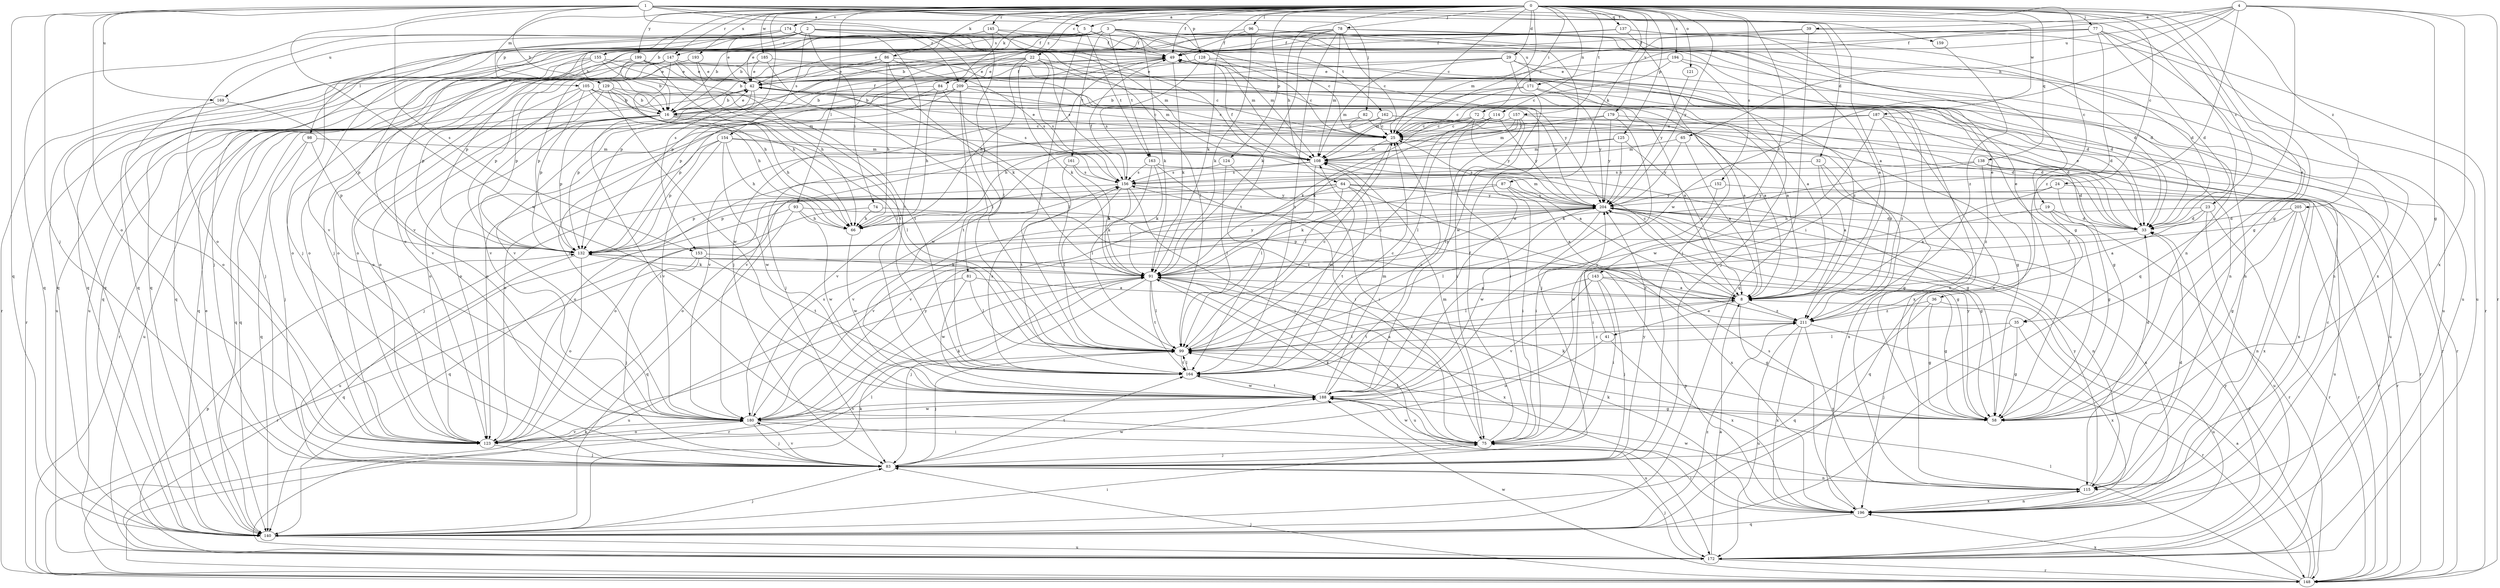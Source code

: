 strict digraph  {
0;
1;
2;
3;
4;
5;
8;
16;
19;
22;
23;
24;
25;
29;
32;
33;
35;
36;
39;
41;
42;
49;
58;
64;
65;
66;
72;
74;
75;
77;
78;
81;
82;
83;
84;
86;
87;
91;
93;
96;
98;
99;
105;
108;
114;
115;
121;
123;
124;
125;
128;
129;
132;
137;
138;
140;
143;
145;
147;
148;
152;
153;
154;
155;
156;
157;
159;
161;
162;
163;
164;
169;
171;
172;
174;
179;
180;
185;
187;
188;
193;
194;
196;
199;
204;
205;
209;
211;
0 -> 5  [label=a];
0 -> 16  [label=b];
0 -> 19  [label=c];
0 -> 22  [label=c];
0 -> 23  [label=c];
0 -> 24  [label=c];
0 -> 25  [label=c];
0 -> 29  [label=d];
0 -> 35  [label=e];
0 -> 49  [label=f];
0 -> 58  [label=g];
0 -> 64  [label=h];
0 -> 72  [label=i];
0 -> 77  [label=j];
0 -> 78  [label=j];
0 -> 84  [label=k];
0 -> 86  [label=k];
0 -> 87  [label=k];
0 -> 91  [label=k];
0 -> 93  [label=l];
0 -> 96  [label=l];
0 -> 105  [label=m];
0 -> 108  [label=m];
0 -> 114  [label=n];
0 -> 121  [label=o];
0 -> 124  [label=p];
0 -> 125  [label=p];
0 -> 137  [label=q];
0 -> 138  [label=q];
0 -> 143  [label=r];
0 -> 145  [label=r];
0 -> 147  [label=r];
0 -> 152  [label=s];
0 -> 153  [label=s];
0 -> 157  [label=t];
0 -> 174  [label=v];
0 -> 179  [label=v];
0 -> 185  [label=w];
0 -> 187  [label=w];
0 -> 193  [label=x];
0 -> 194  [label=x];
0 -> 199  [label=y];
0 -> 204  [label=y];
0 -> 205  [label=z];
0 -> 209  [label=z];
1 -> 5  [label=a];
1 -> 8  [label=a];
1 -> 16  [label=b];
1 -> 32  [label=d];
1 -> 81  [label=j];
1 -> 82  [label=j];
1 -> 83  [label=j];
1 -> 115  [label=n];
1 -> 123  [label=o];
1 -> 128  [label=p];
1 -> 140  [label=q];
1 -> 153  [label=s];
1 -> 159  [label=t];
1 -> 169  [label=u];
1 -> 188  [label=w];
1 -> 209  [label=z];
2 -> 16  [label=b];
2 -> 74  [label=i];
2 -> 98  [label=l];
2 -> 99  [label=l];
2 -> 108  [label=m];
2 -> 129  [label=p];
2 -> 147  [label=r];
2 -> 154  [label=s];
2 -> 169  [label=u];
2 -> 171  [label=u];
3 -> 16  [label=b];
3 -> 33  [label=d];
3 -> 35  [label=e];
3 -> 36  [label=e];
3 -> 83  [label=j];
3 -> 91  [label=k];
3 -> 108  [label=m];
3 -> 132  [label=p];
3 -> 140  [label=q];
3 -> 155  [label=s];
3 -> 161  [label=t];
3 -> 162  [label=t];
3 -> 163  [label=t];
3 -> 180  [label=v];
4 -> 25  [label=c];
4 -> 39  [label=e];
4 -> 58  [label=g];
4 -> 65  [label=h];
4 -> 75  [label=i];
4 -> 140  [label=q];
4 -> 148  [label=r];
4 -> 171  [label=u];
4 -> 188  [label=w];
4 -> 196  [label=x];
5 -> 49  [label=f];
5 -> 99  [label=l];
5 -> 108  [label=m];
5 -> 140  [label=q];
5 -> 148  [label=r];
5 -> 163  [label=t];
8 -> 25  [label=c];
8 -> 41  [label=e];
8 -> 58  [label=g];
8 -> 164  [label=t];
8 -> 211  [label=z];
16 -> 25  [label=c];
16 -> 42  [label=e];
16 -> 49  [label=f];
16 -> 66  [label=h];
16 -> 75  [label=i];
16 -> 99  [label=l];
16 -> 123  [label=o];
16 -> 132  [label=p];
16 -> 140  [label=q];
16 -> 172  [label=u];
19 -> 33  [label=d];
19 -> 75  [label=i];
19 -> 140  [label=q];
19 -> 148  [label=r];
22 -> 16  [label=b];
22 -> 25  [label=c];
22 -> 42  [label=e];
22 -> 66  [label=h];
22 -> 91  [label=k];
22 -> 132  [label=p];
22 -> 156  [label=s];
22 -> 204  [label=y];
23 -> 8  [label=a];
23 -> 33  [label=d];
23 -> 66  [label=h];
23 -> 148  [label=r];
23 -> 172  [label=u];
24 -> 8  [label=a];
24 -> 58  [label=g];
24 -> 172  [label=u];
24 -> 204  [label=y];
25 -> 42  [label=e];
25 -> 99  [label=l];
25 -> 108  [label=m];
29 -> 42  [label=e];
29 -> 108  [label=m];
29 -> 115  [label=n];
29 -> 132  [label=p];
29 -> 172  [label=u];
29 -> 188  [label=w];
32 -> 8  [label=a];
32 -> 58  [label=g];
32 -> 83  [label=j];
32 -> 156  [label=s];
32 -> 196  [label=x];
33 -> 42  [label=e];
33 -> 132  [label=p];
35 -> 58  [label=g];
35 -> 83  [label=j];
35 -> 99  [label=l];
35 -> 196  [label=x];
36 -> 58  [label=g];
36 -> 140  [label=q];
36 -> 172  [label=u];
36 -> 211  [label=z];
39 -> 16  [label=b];
39 -> 49  [label=f];
39 -> 140  [label=q];
39 -> 196  [label=x];
41 -> 123  [label=o];
41 -> 196  [label=x];
41 -> 204  [label=y];
42 -> 16  [label=b];
42 -> 25  [label=c];
42 -> 49  [label=f];
42 -> 132  [label=p];
42 -> 148  [label=r];
42 -> 180  [label=v];
49 -> 42  [label=e];
49 -> 83  [label=j];
49 -> 91  [label=k];
49 -> 115  [label=n];
49 -> 132  [label=p];
58 -> 33  [label=d];
58 -> 49  [label=f];
58 -> 91  [label=k];
58 -> 99  [label=l];
58 -> 204  [label=y];
64 -> 58  [label=g];
64 -> 91  [label=k];
64 -> 123  [label=o];
64 -> 132  [label=p];
64 -> 148  [label=r];
64 -> 164  [label=t];
64 -> 180  [label=v];
64 -> 196  [label=x];
64 -> 204  [label=y];
65 -> 8  [label=a];
65 -> 108  [label=m];
65 -> 204  [label=y];
66 -> 188  [label=w];
72 -> 25  [label=c];
72 -> 58  [label=g];
72 -> 91  [label=k];
72 -> 99  [label=l];
72 -> 180  [label=v];
72 -> 204  [label=y];
72 -> 211  [label=z];
74 -> 66  [label=h];
74 -> 140  [label=q];
74 -> 196  [label=x];
75 -> 49  [label=f];
75 -> 83  [label=j];
75 -> 91  [label=k];
75 -> 108  [label=m];
75 -> 188  [label=w];
77 -> 33  [label=d];
77 -> 49  [label=f];
77 -> 58  [label=g];
77 -> 123  [label=o];
77 -> 132  [label=p];
77 -> 148  [label=r];
77 -> 211  [label=z];
78 -> 8  [label=a];
78 -> 25  [label=c];
78 -> 33  [label=d];
78 -> 42  [label=e];
78 -> 49  [label=f];
78 -> 91  [label=k];
78 -> 108  [label=m];
78 -> 140  [label=q];
78 -> 164  [label=t];
78 -> 172  [label=u];
81 -> 8  [label=a];
81 -> 99  [label=l];
81 -> 172  [label=u];
81 -> 188  [label=w];
82 -> 25  [label=c];
82 -> 33  [label=d];
82 -> 123  [label=o];
83 -> 115  [label=n];
83 -> 164  [label=t];
83 -> 180  [label=v];
83 -> 188  [label=w];
83 -> 204  [label=y];
84 -> 8  [label=a];
84 -> 16  [label=b];
84 -> 66  [label=h];
84 -> 132  [label=p];
84 -> 156  [label=s];
86 -> 42  [label=e];
86 -> 66  [label=h];
86 -> 91  [label=k];
86 -> 108  [label=m];
86 -> 123  [label=o];
86 -> 132  [label=p];
86 -> 156  [label=s];
87 -> 8  [label=a];
87 -> 75  [label=i];
87 -> 132  [label=p];
87 -> 180  [label=v];
87 -> 204  [label=y];
91 -> 8  [label=a];
91 -> 83  [label=j];
91 -> 99  [label=l];
91 -> 148  [label=r];
91 -> 164  [label=t];
91 -> 172  [label=u];
91 -> 196  [label=x];
91 -> 204  [label=y];
93 -> 66  [label=h];
93 -> 140  [label=q];
93 -> 172  [label=u];
93 -> 188  [label=w];
93 -> 211  [label=z];
96 -> 16  [label=b];
96 -> 49  [label=f];
96 -> 91  [label=k];
96 -> 172  [label=u];
96 -> 188  [label=w];
98 -> 83  [label=j];
98 -> 108  [label=m];
98 -> 132  [label=p];
98 -> 140  [label=q];
99 -> 25  [label=c];
99 -> 83  [label=j];
99 -> 164  [label=t];
99 -> 211  [label=z];
105 -> 16  [label=b];
105 -> 66  [label=h];
105 -> 108  [label=m];
105 -> 123  [label=o];
105 -> 132  [label=p];
105 -> 180  [label=v];
105 -> 204  [label=y];
108 -> 49  [label=f];
108 -> 58  [label=g];
108 -> 99  [label=l];
108 -> 123  [label=o];
108 -> 156  [label=s];
114 -> 25  [label=c];
114 -> 75  [label=i];
114 -> 91  [label=k];
114 -> 99  [label=l];
114 -> 204  [label=y];
115 -> 33  [label=d];
115 -> 42  [label=e];
115 -> 188  [label=w];
115 -> 196  [label=x];
115 -> 204  [label=y];
121 -> 204  [label=y];
123 -> 83  [label=j];
123 -> 99  [label=l];
123 -> 180  [label=v];
124 -> 75  [label=i];
124 -> 99  [label=l];
124 -> 156  [label=s];
125 -> 8  [label=a];
125 -> 108  [label=m];
125 -> 180  [label=v];
125 -> 204  [label=y];
128 -> 25  [label=c];
128 -> 42  [label=e];
128 -> 156  [label=s];
128 -> 211  [label=z];
129 -> 8  [label=a];
129 -> 16  [label=b];
129 -> 99  [label=l];
129 -> 123  [label=o];
129 -> 180  [label=v];
129 -> 188  [label=w];
132 -> 91  [label=k];
132 -> 123  [label=o];
132 -> 140  [label=q];
132 -> 204  [label=y];
132 -> 211  [label=z];
137 -> 33  [label=d];
137 -> 49  [label=f];
137 -> 58  [label=g];
137 -> 83  [label=j];
137 -> 132  [label=p];
137 -> 140  [label=q];
138 -> 91  [label=k];
138 -> 148  [label=r];
138 -> 156  [label=s];
138 -> 196  [label=x];
138 -> 211  [label=z];
140 -> 42  [label=e];
140 -> 75  [label=i];
140 -> 83  [label=j];
140 -> 91  [label=k];
140 -> 172  [label=u];
140 -> 211  [label=z];
143 -> 8  [label=a];
143 -> 58  [label=g];
143 -> 75  [label=i];
143 -> 83  [label=j];
143 -> 99  [label=l];
143 -> 180  [label=v];
145 -> 25  [label=c];
145 -> 42  [label=e];
145 -> 49  [label=f];
145 -> 140  [label=q];
145 -> 164  [label=t];
145 -> 180  [label=v];
147 -> 33  [label=d];
147 -> 42  [label=e];
147 -> 66  [label=h];
147 -> 83  [label=j];
147 -> 123  [label=o];
147 -> 140  [label=q];
147 -> 164  [label=t];
148 -> 8  [label=a];
148 -> 33  [label=d];
148 -> 83  [label=j];
148 -> 91  [label=k];
148 -> 99  [label=l];
148 -> 188  [label=w];
148 -> 196  [label=x];
152 -> 75  [label=i];
152 -> 148  [label=r];
152 -> 204  [label=y];
153 -> 83  [label=j];
153 -> 91  [label=k];
153 -> 148  [label=r];
153 -> 164  [label=t];
154 -> 8  [label=a];
154 -> 66  [label=h];
154 -> 108  [label=m];
154 -> 123  [label=o];
154 -> 132  [label=p];
154 -> 180  [label=v];
154 -> 188  [label=w];
155 -> 42  [label=e];
155 -> 99  [label=l];
155 -> 123  [label=o];
155 -> 148  [label=r];
155 -> 164  [label=t];
155 -> 172  [label=u];
156 -> 49  [label=f];
156 -> 75  [label=i];
156 -> 91  [label=k];
156 -> 99  [label=l];
156 -> 123  [label=o];
156 -> 204  [label=y];
157 -> 25  [label=c];
157 -> 66  [label=h];
157 -> 75  [label=i];
157 -> 108  [label=m];
157 -> 164  [label=t];
157 -> 172  [label=u];
159 -> 211  [label=z];
161 -> 91  [label=k];
161 -> 156  [label=s];
161 -> 164  [label=t];
162 -> 25  [label=c];
162 -> 33  [label=d];
162 -> 83  [label=j];
162 -> 123  [label=o];
162 -> 148  [label=r];
163 -> 33  [label=d];
163 -> 75  [label=i];
163 -> 91  [label=k];
163 -> 99  [label=l];
163 -> 156  [label=s];
164 -> 8  [label=a];
164 -> 25  [label=c];
164 -> 99  [label=l];
164 -> 108  [label=m];
164 -> 156  [label=s];
164 -> 188  [label=w];
169 -> 123  [label=o];
169 -> 132  [label=p];
171 -> 8  [label=a];
171 -> 16  [label=b];
171 -> 25  [label=c];
171 -> 108  [label=m];
171 -> 196  [label=x];
171 -> 204  [label=y];
172 -> 8  [label=a];
172 -> 83  [label=j];
172 -> 132  [label=p];
172 -> 148  [label=r];
172 -> 204  [label=y];
174 -> 42  [label=e];
174 -> 49  [label=f];
174 -> 83  [label=j];
174 -> 99  [label=l];
174 -> 123  [label=o];
174 -> 140  [label=q];
174 -> 156  [label=s];
174 -> 164  [label=t];
179 -> 25  [label=c];
179 -> 33  [label=d];
179 -> 83  [label=j];
179 -> 180  [label=v];
179 -> 204  [label=y];
180 -> 75  [label=i];
180 -> 83  [label=j];
180 -> 91  [label=k];
180 -> 123  [label=o];
180 -> 156  [label=s];
180 -> 188  [label=w];
180 -> 204  [label=y];
185 -> 33  [label=d];
185 -> 42  [label=e];
185 -> 99  [label=l];
185 -> 140  [label=q];
187 -> 25  [label=c];
187 -> 58  [label=g];
187 -> 140  [label=q];
187 -> 148  [label=r];
187 -> 188  [label=w];
187 -> 211  [label=z];
188 -> 25  [label=c];
188 -> 58  [label=g];
188 -> 108  [label=m];
188 -> 164  [label=t];
188 -> 172  [label=u];
188 -> 180  [label=v];
193 -> 42  [label=e];
193 -> 66  [label=h];
193 -> 132  [label=p];
194 -> 25  [label=c];
194 -> 42  [label=e];
194 -> 83  [label=j];
194 -> 115  [label=n];
196 -> 25  [label=c];
196 -> 75  [label=i];
196 -> 91  [label=k];
196 -> 115  [label=n];
196 -> 132  [label=p];
196 -> 140  [label=q];
196 -> 156  [label=s];
199 -> 8  [label=a];
199 -> 16  [label=b];
199 -> 42  [label=e];
199 -> 66  [label=h];
199 -> 123  [label=o];
199 -> 172  [label=u];
204 -> 33  [label=d];
204 -> 58  [label=g];
204 -> 66  [label=h];
204 -> 99  [label=l];
204 -> 108  [label=m];
204 -> 115  [label=n];
204 -> 180  [label=v];
204 -> 188  [label=w];
204 -> 196  [label=x];
205 -> 33  [label=d];
205 -> 58  [label=g];
205 -> 115  [label=n];
205 -> 148  [label=r];
205 -> 188  [label=w];
209 -> 8  [label=a];
209 -> 16  [label=b];
209 -> 25  [label=c];
209 -> 33  [label=d];
209 -> 83  [label=j];
209 -> 115  [label=n];
209 -> 140  [label=q];
209 -> 164  [label=t];
209 -> 180  [label=v];
209 -> 188  [label=w];
211 -> 99  [label=l];
211 -> 115  [label=n];
211 -> 148  [label=r];
211 -> 172  [label=u];
211 -> 196  [label=x];
}
